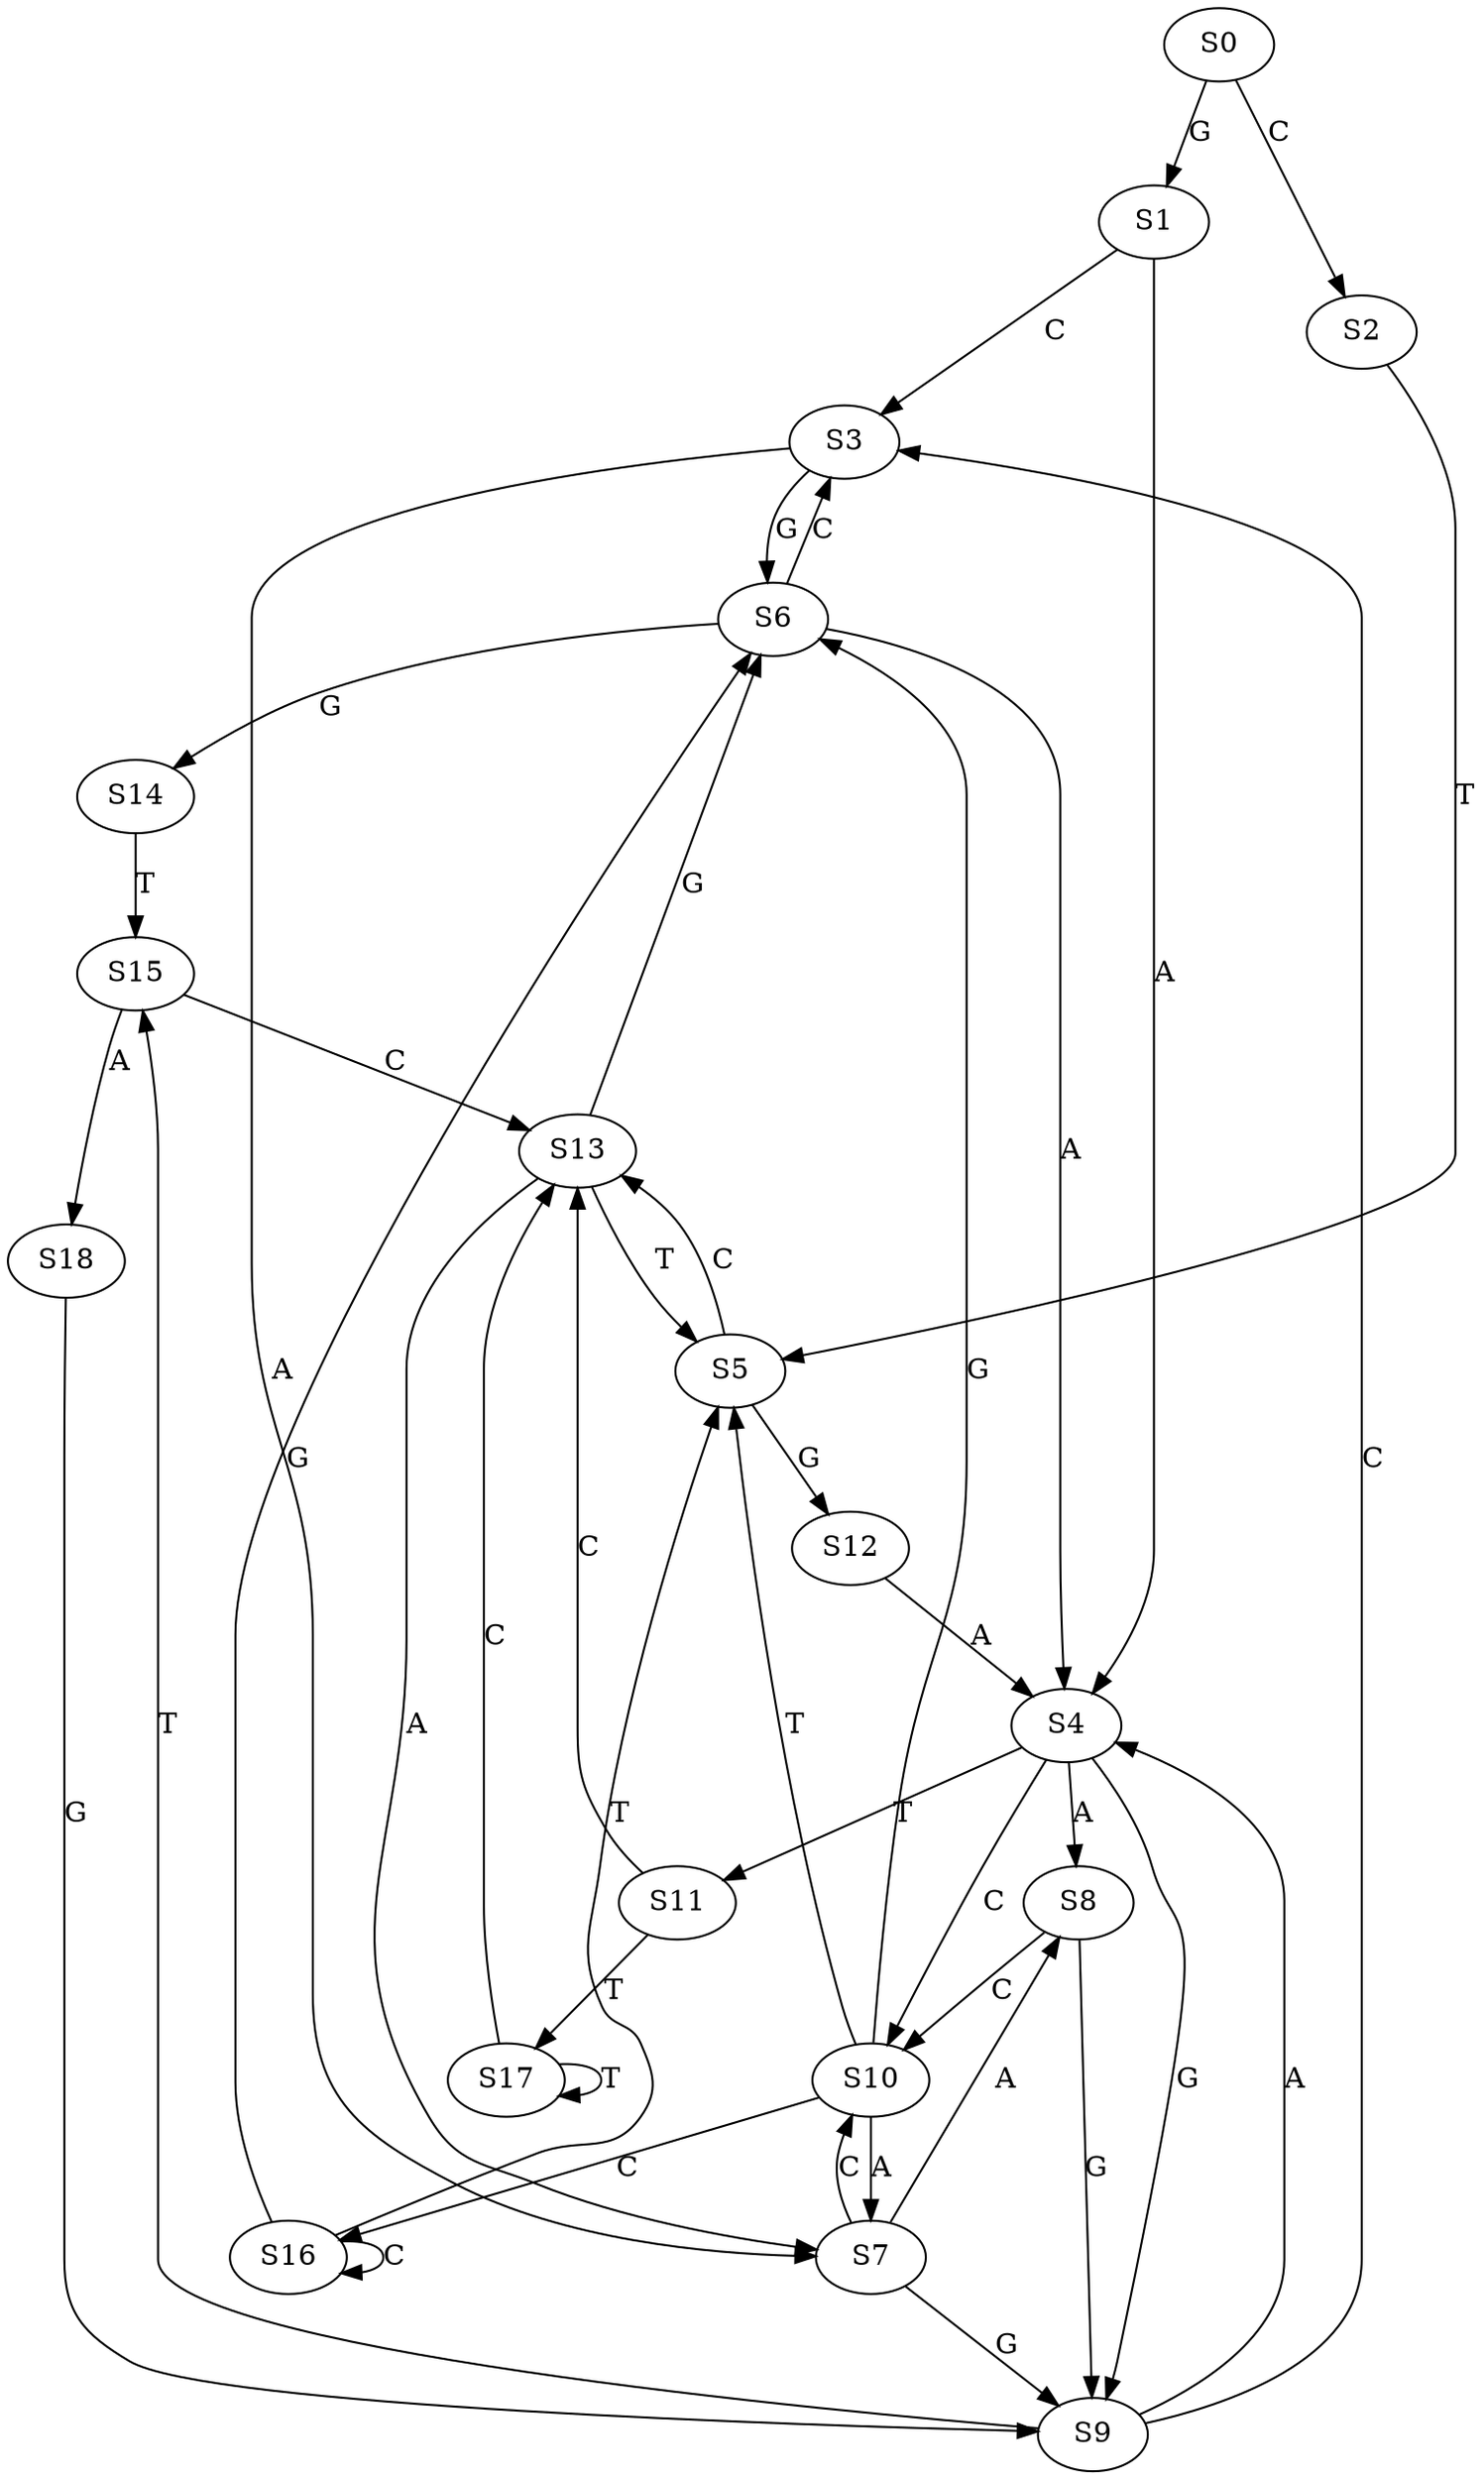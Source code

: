 strict digraph  {
	S0 -> S1 [ label = G ];
	S0 -> S2 [ label = C ];
	S1 -> S3 [ label = C ];
	S1 -> S4 [ label = A ];
	S2 -> S5 [ label = T ];
	S3 -> S6 [ label = G ];
	S3 -> S7 [ label = A ];
	S4 -> S8 [ label = A ];
	S4 -> S9 [ label = G ];
	S4 -> S10 [ label = C ];
	S4 -> S11 [ label = T ];
	S5 -> S12 [ label = G ];
	S5 -> S13 [ label = C ];
	S6 -> S14 [ label = G ];
	S6 -> S3 [ label = C ];
	S6 -> S4 [ label = A ];
	S7 -> S8 [ label = A ];
	S7 -> S10 [ label = C ];
	S7 -> S9 [ label = G ];
	S8 -> S9 [ label = G ];
	S8 -> S10 [ label = C ];
	S9 -> S15 [ label = T ];
	S9 -> S4 [ label = A ];
	S9 -> S3 [ label = C ];
	S10 -> S7 [ label = A ];
	S10 -> S16 [ label = C ];
	S10 -> S6 [ label = G ];
	S10 -> S5 [ label = T ];
	S11 -> S13 [ label = C ];
	S11 -> S17 [ label = T ];
	S12 -> S4 [ label = A ];
	S13 -> S7 [ label = A ];
	S13 -> S6 [ label = G ];
	S13 -> S5 [ label = T ];
	S14 -> S15 [ label = T ];
	S15 -> S18 [ label = A ];
	S15 -> S13 [ label = C ];
	S16 -> S6 [ label = G ];
	S16 -> S16 [ label = C ];
	S16 -> S5 [ label = T ];
	S17 -> S13 [ label = C ];
	S17 -> S17 [ label = T ];
	S18 -> S9 [ label = G ];
}
